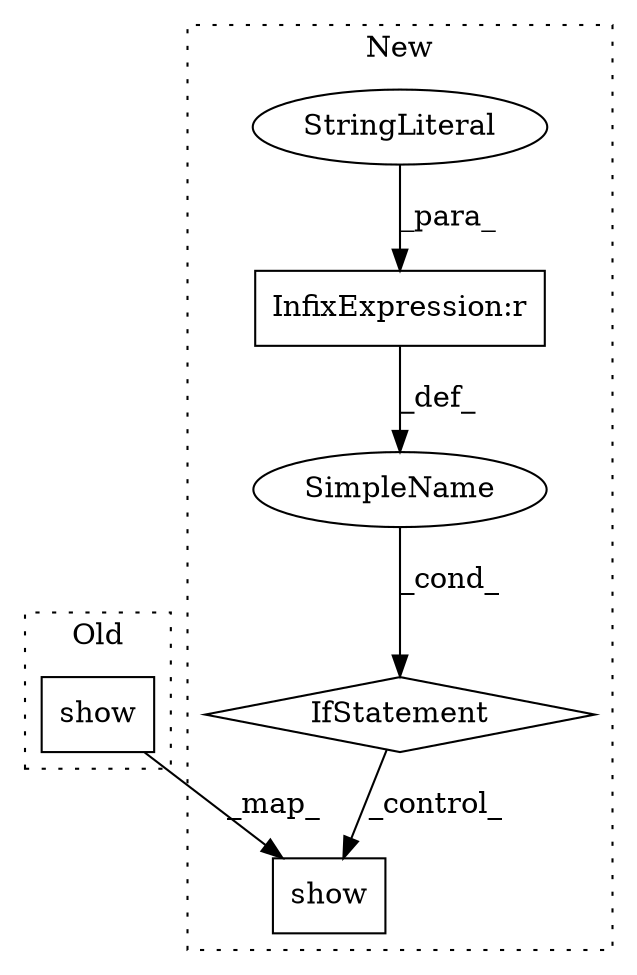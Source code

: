 digraph G {
subgraph cluster0 {
1 [label="show" a="32" s="5212" l="6" shape="box"];
label = "Old";
style="dotted";
}
subgraph cluster1 {
2 [label="show" a="32" s="5368" l="6" shape="box"];
3 [label="InfixExpression:r" a="27" s="5344" l="4" shape="box"];
4 [label="StringLiteral" a="45" s="5348" l="10" shape="ellipse"];
5 [label="IfStatement" a="25" s="5332,5358" l="4,2" shape="diamond"];
6 [label="SimpleName" a="42" s="" l="" shape="ellipse"];
label = "New";
style="dotted";
}
1 -> 2 [label="_map_"];
3 -> 6 [label="_def_"];
4 -> 3 [label="_para_"];
5 -> 2 [label="_control_"];
6 -> 5 [label="_cond_"];
}